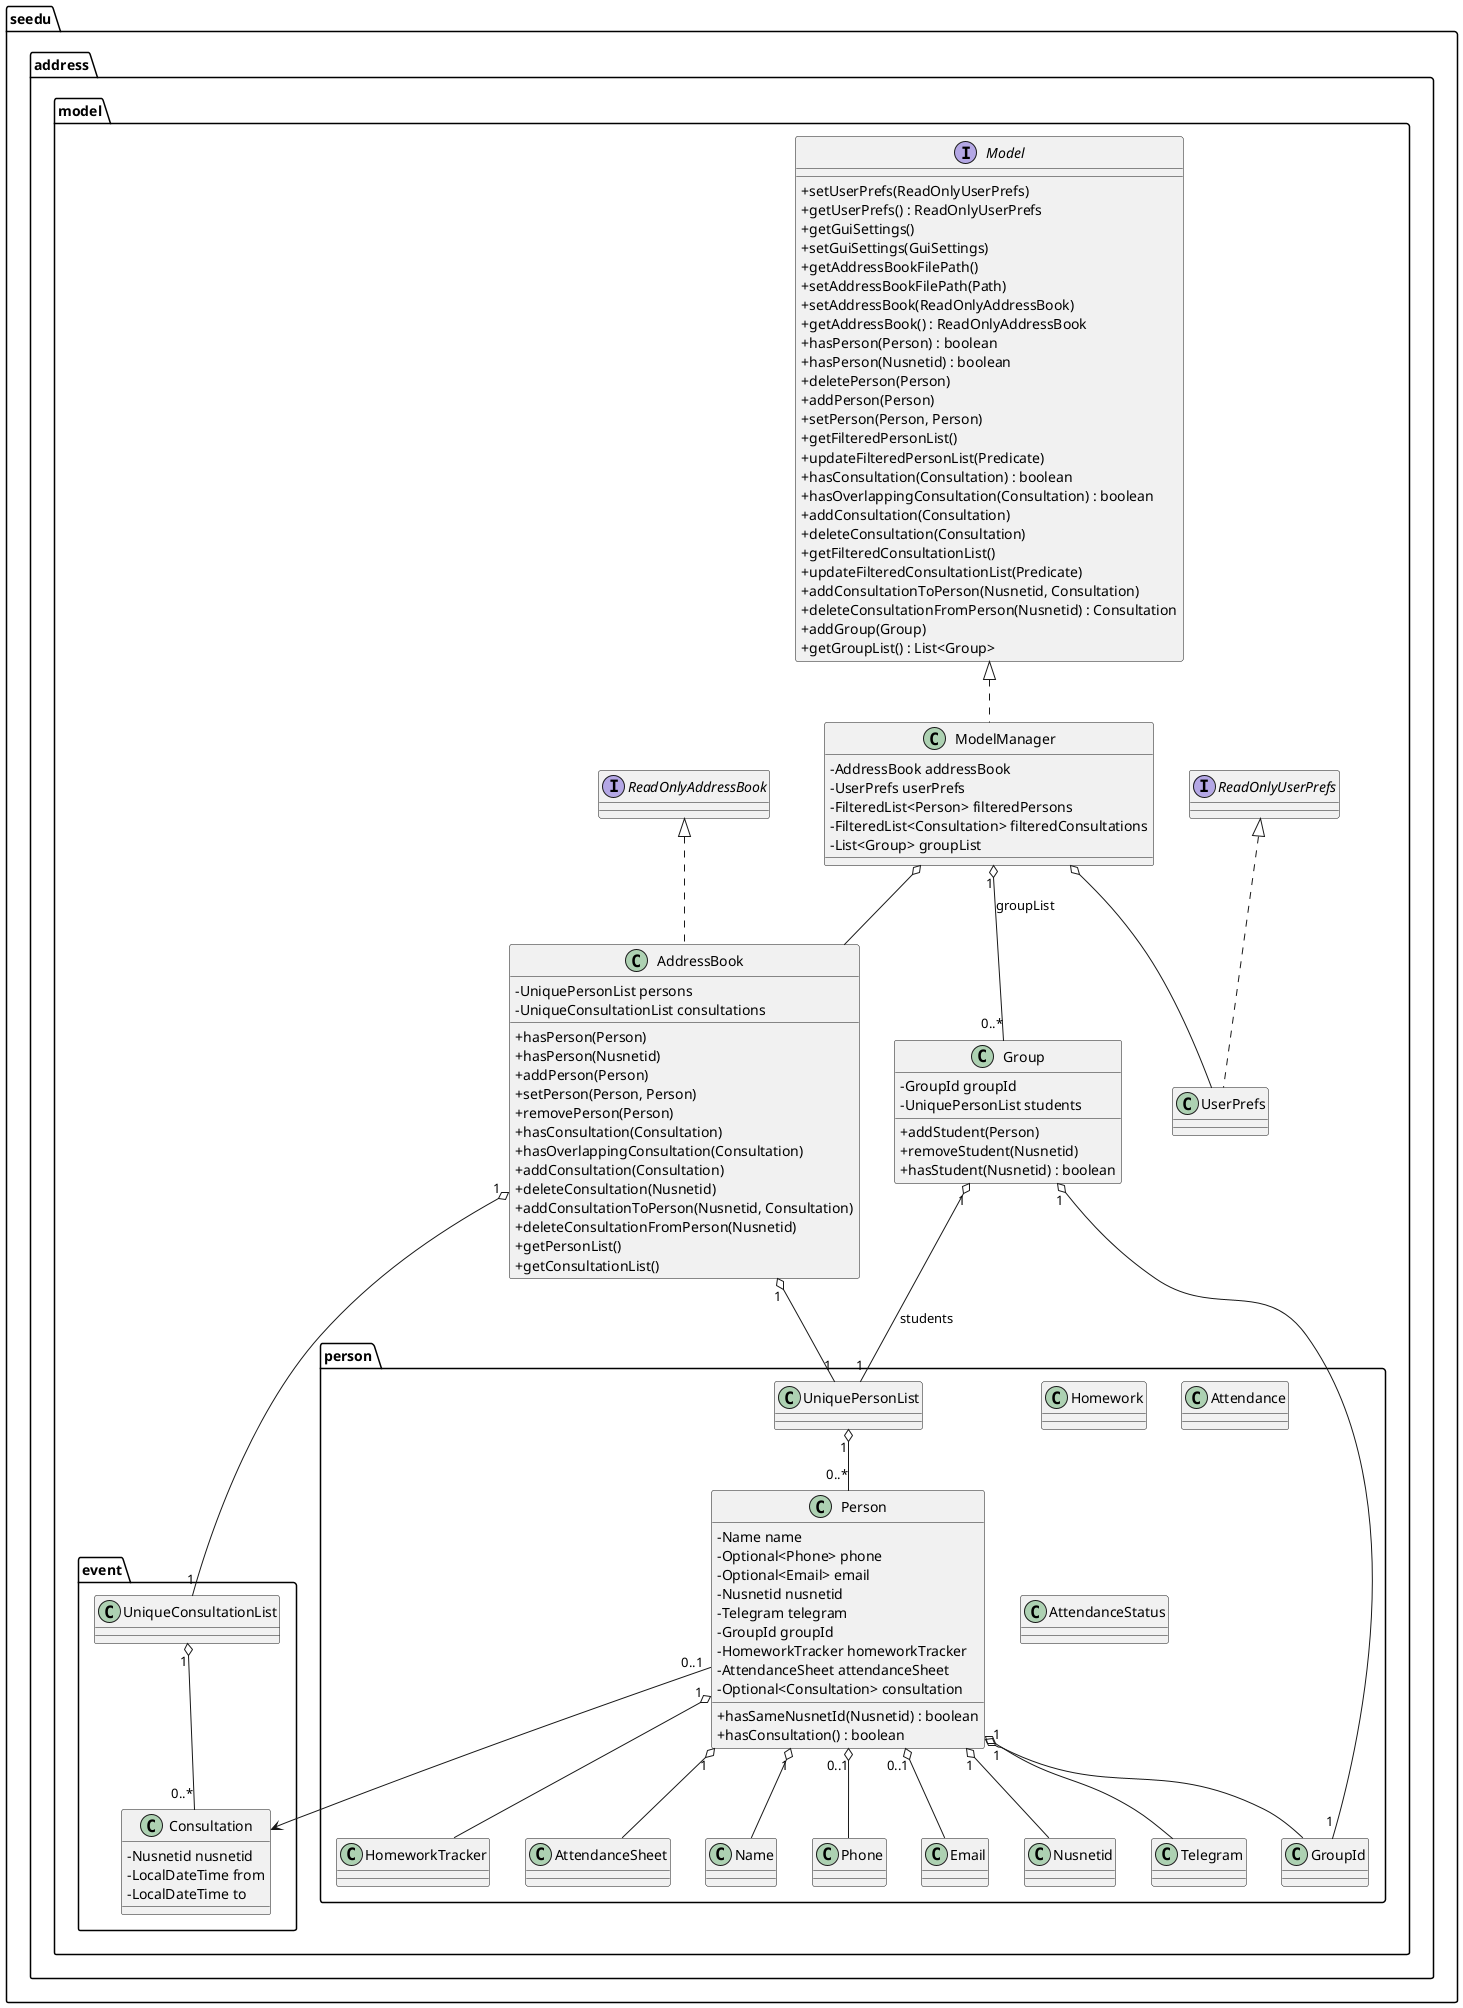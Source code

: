 @startuml
' Better Model Class Diagram (accurate to current codebase)

skinparam classAttributeIconSize 0

package "seedu.address.model" {
  interface ReadOnlyAddressBook

  class AddressBook {
    - UniquePersonList persons
    - UniqueConsultationList consultations
    + hasPerson(Person)
    + hasPerson(Nusnetid)
    + addPerson(Person)
    + setPerson(Person, Person)
    + removePerson(Person)
    + hasConsultation(Consultation)
    + hasOverlappingConsultation(Consultation)
    + addConsultation(Consultation)
    + deleteConsultation(Nusnetid)
    + addConsultationToPerson(Nusnetid, Consultation)
    + deleteConsultationFromPerson(Nusnetid)
    + getPersonList()
    + getConsultationList()
  }

  interface Model {
    + setUserPrefs(ReadOnlyUserPrefs)
    + getUserPrefs() : ReadOnlyUserPrefs
    + getGuiSettings()
    + setGuiSettings(GuiSettings)
    + getAddressBookFilePath()
    + setAddressBookFilePath(Path)
    + setAddressBook(ReadOnlyAddressBook)
    + getAddressBook() : ReadOnlyAddressBook
    + hasPerson(Person) : boolean
    + hasPerson(Nusnetid) : boolean
    + deletePerson(Person)
    + addPerson(Person)
    + setPerson(Person, Person)
    + getFilteredPersonList()
    + updateFilteredPersonList(Predicate)
    + hasConsultation(Consultation) : boolean
    + hasOverlappingConsultation(Consultation) : boolean
    + addConsultation(Consultation)
    + deleteConsultation(Consultation)
    + getFilteredConsultationList()
    + updateFilteredConsultationList(Predicate)
    + addConsultationToPerson(Nusnetid, Consultation)
    + deleteConsultationFromPerson(Nusnetid) : Consultation
    + addGroup(Group)
    + getGroupList() : List<Group>
  }

  class ModelManager {
    - AddressBook addressBook
    - UserPrefs userPrefs
    - FilteredList<Person> filteredPersons
    - FilteredList<Consultation> filteredConsultations
    - List<Group> groupList
  }

  class UserPrefs
  interface ReadOnlyUserPrefs

  class Group {
    - GroupId groupId
    - UniquePersonList students
    + addStudent(Person)
    + removeStudent(Nusnetid)
    + hasStudent(Nusnetid) : boolean
  }
}

package "seedu.address.model.person" {
  class UniquePersonList

  class Person {
    - Name name
    - Optional<Phone> phone
    - Optional<Email> email
    - Nusnetid nusnetid
    - Telegram telegram
    - GroupId groupId
    - HomeworkTracker homeworkTracker
    - AttendanceSheet attendanceSheet
    - Optional<Consultation> consultation
    + hasSameNusnetId(Nusnetid) : boolean
    + hasConsultation() : boolean
  }

  class HomeworkTracker
  class Homework
  class AttendanceSheet
  class Attendance
  class AttendanceStatus
  class Name
  class Phone
  class Email
  class Nusnetid
  class Telegram
  class GroupId
}

package "seedu.address.model.event" {
  class Consultation {
    - Nusnetid nusnetid
    - LocalDateTime from
    - LocalDateTime to
  }
  class UniqueConsultationList
}

' interfaces and implementation
ReadOnlyAddressBook <|.. AddressBook
Model <|.. ModelManager
ReadOnlyUserPrefs <|.. UserPrefs

' major compositions/associations
ModelManager o-- AddressBook
ModelManager o-- UserPrefs
ModelManager "1" o-- "0..*" Group : groupList

AddressBook "1" o-- "1" UniquePersonList
AddressBook "1" o-- "1" UniqueConsultationList
UniquePersonList "1" o-- "0..*" Person
UniqueConsultationList "1" o-- "0..*" Consultation

Group "1" o-- "1" seedu.address.model.person.GroupId
Group "1" o-- "1" UniquePersonList : students

Person "1" o-- Name
Person "0..1" o-- Phone
Person "0..1" o-- Email
Person "1" o-- Nusnetid
Person "1" o-- Telegram
Person "1" o-- GroupId
Person "1" o-- HomeworkTracker
Person "1" o-- AttendanceSheet
Person "0..1" --> Consultation

@enduml
